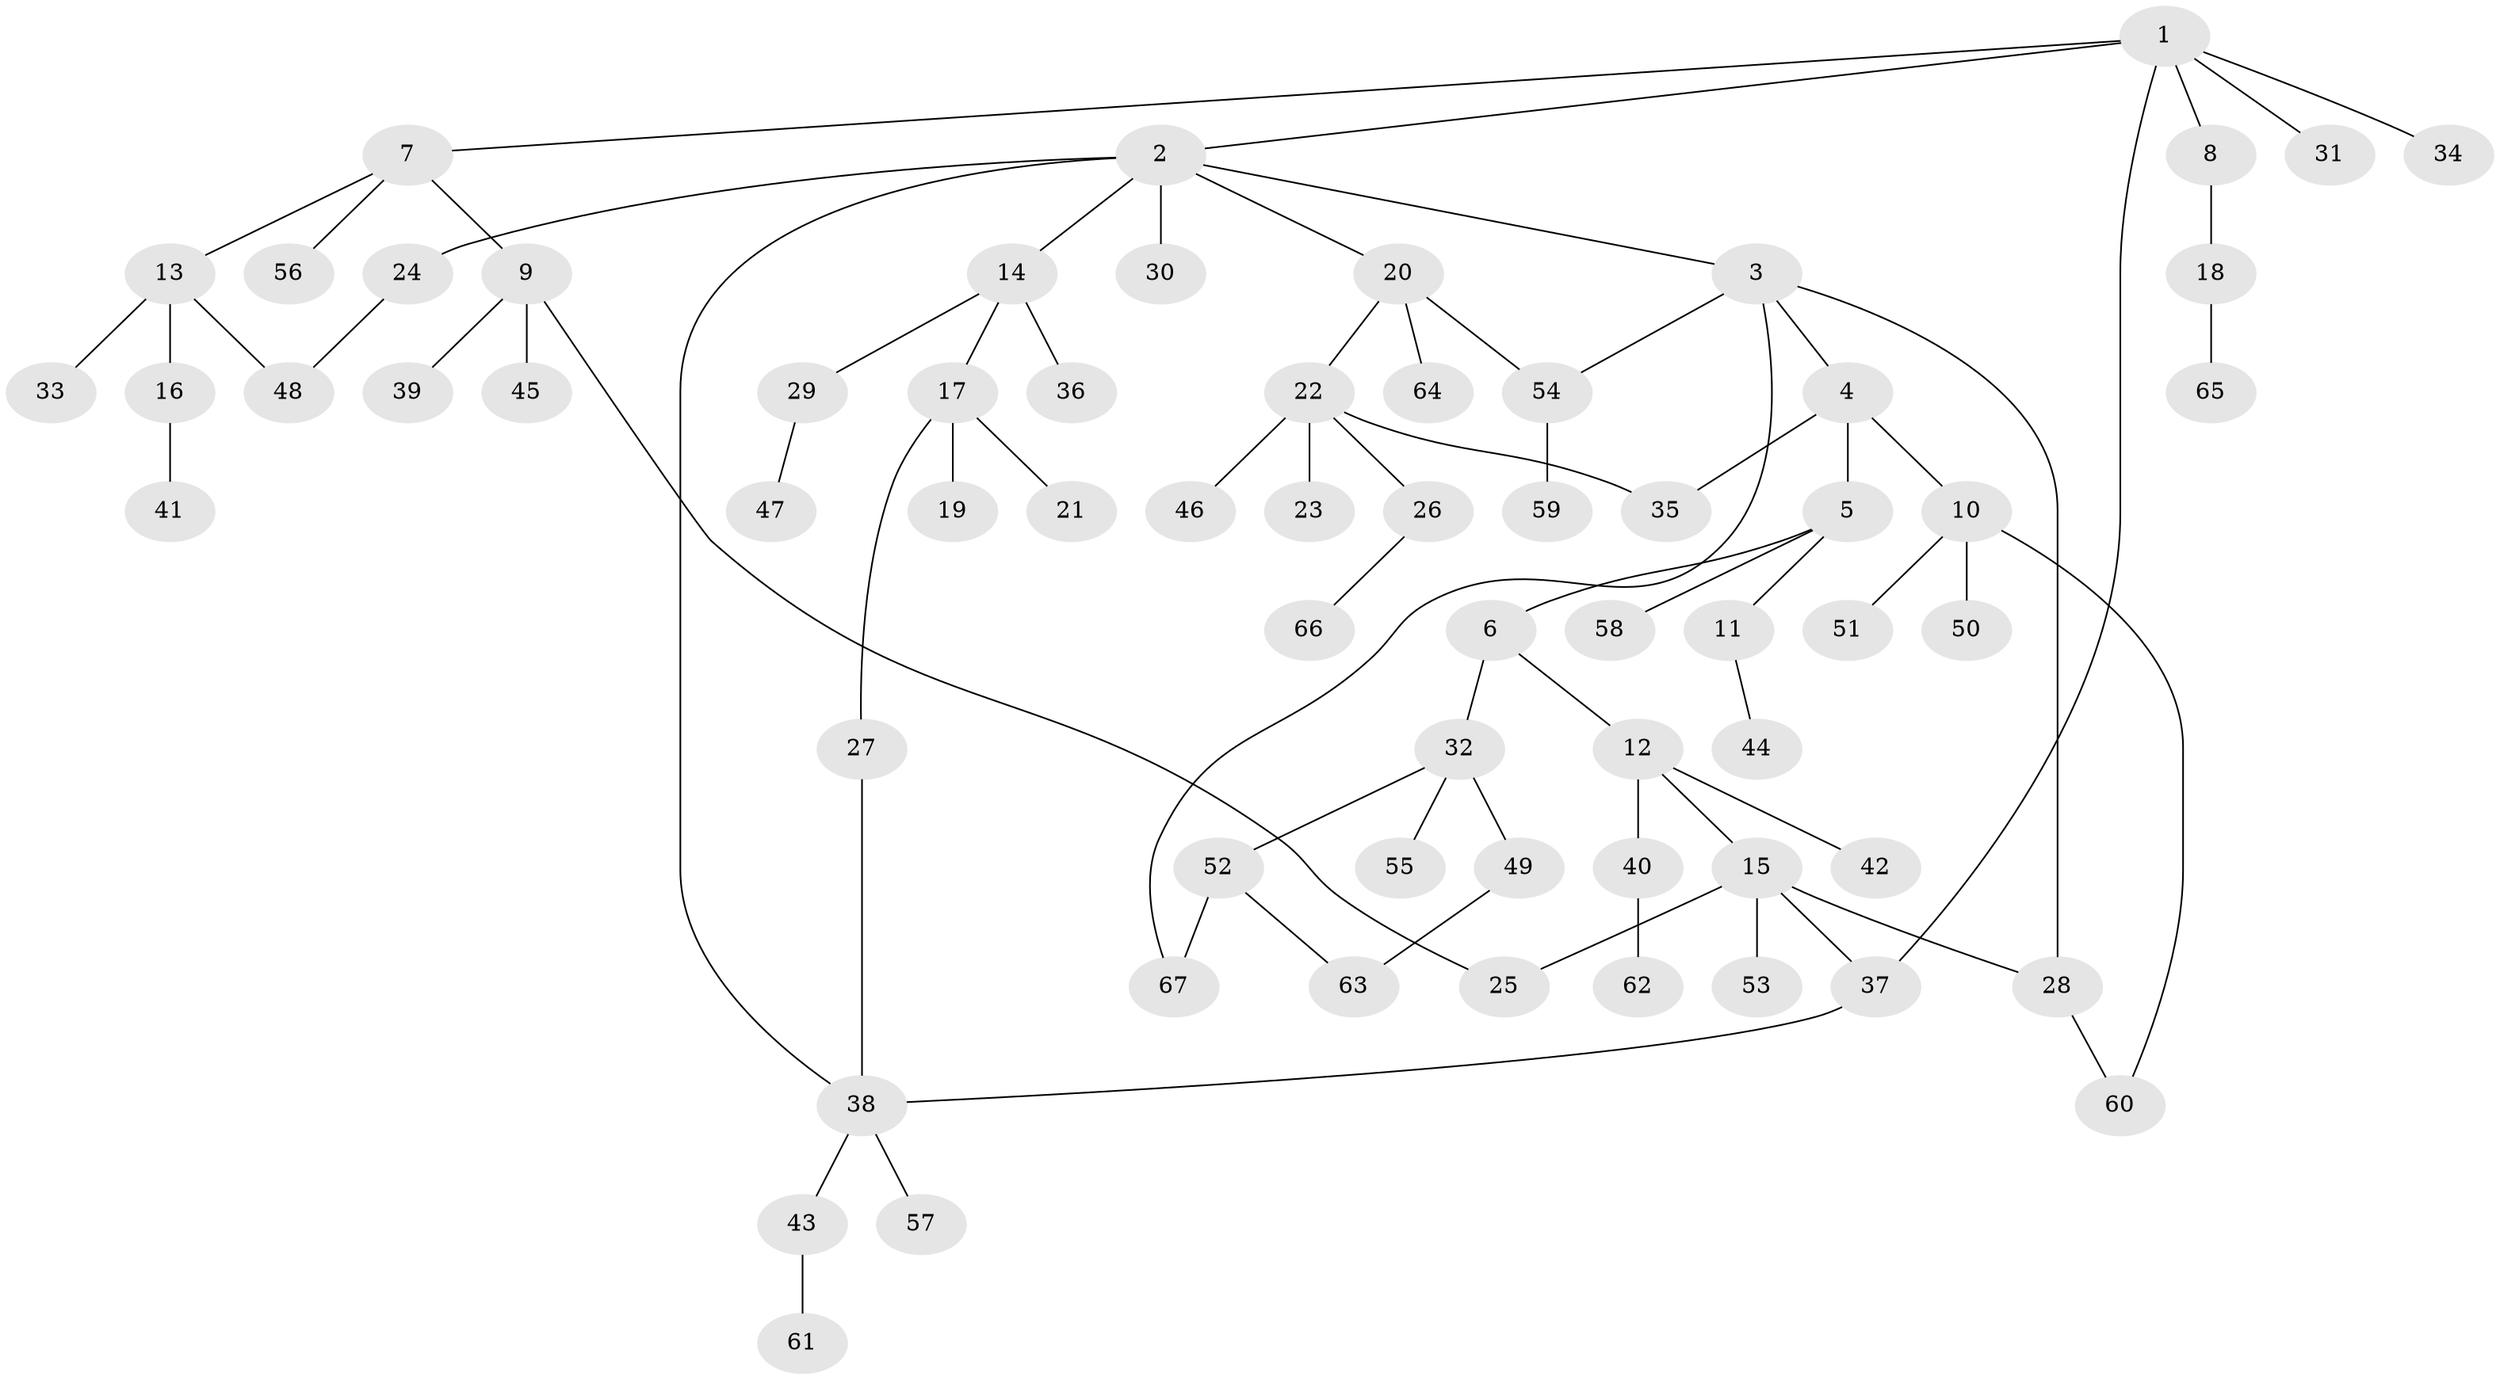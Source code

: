// Generated by graph-tools (version 1.1) at 2025/34/03/09/25 02:34:23]
// undirected, 67 vertices, 77 edges
graph export_dot {
graph [start="1"]
  node [color=gray90,style=filled];
  1;
  2;
  3;
  4;
  5;
  6;
  7;
  8;
  9;
  10;
  11;
  12;
  13;
  14;
  15;
  16;
  17;
  18;
  19;
  20;
  21;
  22;
  23;
  24;
  25;
  26;
  27;
  28;
  29;
  30;
  31;
  32;
  33;
  34;
  35;
  36;
  37;
  38;
  39;
  40;
  41;
  42;
  43;
  44;
  45;
  46;
  47;
  48;
  49;
  50;
  51;
  52;
  53;
  54;
  55;
  56;
  57;
  58;
  59;
  60;
  61;
  62;
  63;
  64;
  65;
  66;
  67;
  1 -- 2;
  1 -- 7;
  1 -- 8;
  1 -- 31;
  1 -- 34;
  1 -- 37;
  2 -- 3;
  2 -- 14;
  2 -- 20;
  2 -- 24;
  2 -- 30;
  2 -- 38;
  3 -- 4;
  3 -- 54;
  3 -- 67;
  3 -- 28;
  4 -- 5;
  4 -- 10;
  4 -- 35;
  5 -- 6;
  5 -- 11;
  5 -- 58;
  6 -- 12;
  6 -- 32;
  7 -- 9;
  7 -- 13;
  7 -- 56;
  8 -- 18;
  9 -- 25;
  9 -- 39;
  9 -- 45;
  10 -- 50;
  10 -- 51;
  10 -- 60;
  11 -- 44;
  12 -- 15;
  12 -- 40;
  12 -- 42;
  13 -- 16;
  13 -- 33;
  13 -- 48;
  14 -- 17;
  14 -- 29;
  14 -- 36;
  15 -- 28;
  15 -- 53;
  15 -- 25;
  15 -- 37;
  16 -- 41;
  17 -- 19;
  17 -- 21;
  17 -- 27;
  18 -- 65;
  20 -- 22;
  20 -- 64;
  20 -- 54;
  22 -- 23;
  22 -- 26;
  22 -- 35;
  22 -- 46;
  24 -- 48;
  26 -- 66;
  27 -- 38;
  28 -- 60;
  29 -- 47;
  32 -- 49;
  32 -- 52;
  32 -- 55;
  37 -- 38;
  38 -- 43;
  38 -- 57;
  40 -- 62;
  43 -- 61;
  49 -- 63;
  52 -- 63;
  52 -- 67;
  54 -- 59;
}
